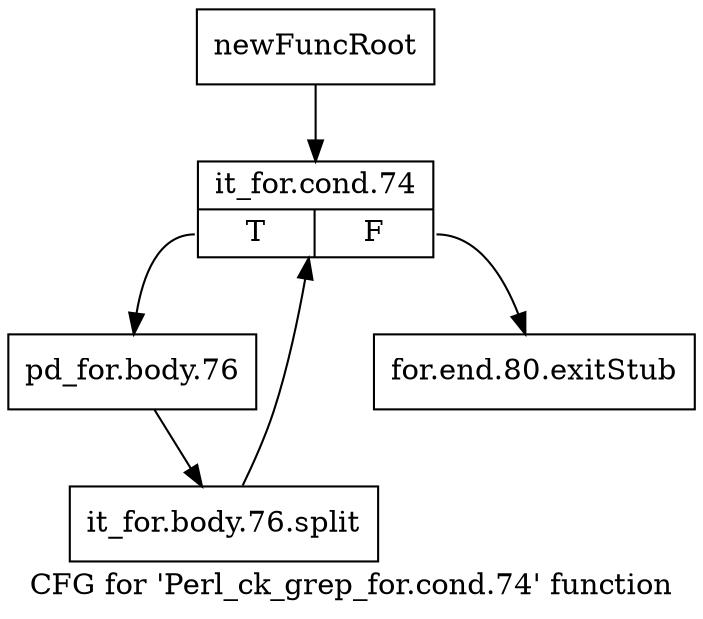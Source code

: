digraph "CFG for 'Perl_ck_grep_for.cond.74' function" {
	label="CFG for 'Perl_ck_grep_for.cond.74' function";

	Node0x4c5b530 [shape=record,label="{newFuncRoot}"];
	Node0x4c5b530 -> Node0x4c82c20;
	Node0x4c82bd0 [shape=record,label="{for.end.80.exitStub}"];
	Node0x4c82c20 [shape=record,label="{it_for.cond.74|{<s0>T|<s1>F}}"];
	Node0x4c82c20:s0 -> Node0x4c82c70;
	Node0x4c82c20:s1 -> Node0x4c82bd0;
	Node0x4c82c70 [shape=record,label="{pd_for.body.76}"];
	Node0x4c82c70 -> Node0x6558df0;
	Node0x6558df0 [shape=record,label="{it_for.body.76.split}"];
	Node0x6558df0 -> Node0x4c82c20;
}
